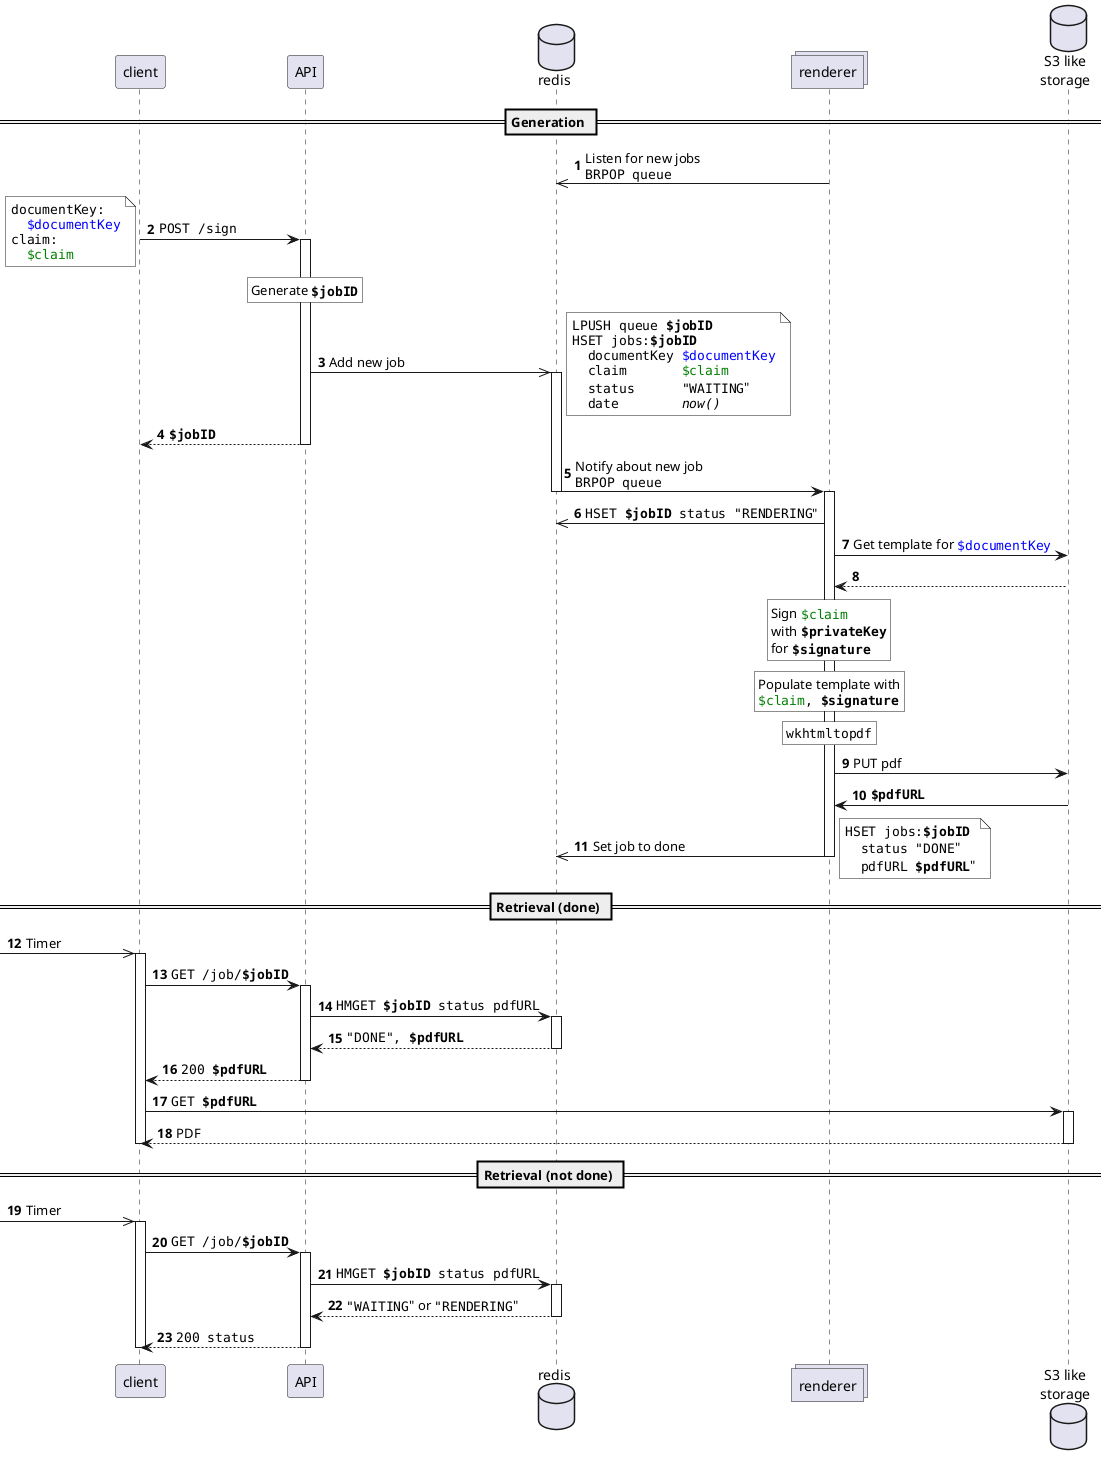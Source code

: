 @startuml runtime-signing

autonumber
skinparam NoteBackgroundColor #White

participant client
participant API
database redis
collections renderer
database "S3 like\nstorage" as storage 

== Generation ==

renderer ->> redis: Listen for new jobs\n""BRPOP queue""

client -> API++: ""POST /sign""
note left
""documentKey: ""
""  <color:blue>$documentKey""
""claim:""
""  <color:green>$claim""
end note

rnote over API: Generate ""**$jobID**""

API ->> redis++: Add new job
note right
""LPUSH queue **$jobID**""
""HSET jobs:**$jobID**""
""  documentKey <color:blue>$documentKey""
""  claim       <color:green>$claim""
""  status      "WAITING"""
""  date        //now()//""
end note
API --> client--: ""**$jobID**""

redis -> renderer--++: Notify about new job\n""BRPOP queue""
renderer ->> redis: ""HSET **$jobID** status "RENDERING"""
renderer -> storage: Get template for ""<color:blue>$documentKey""
storage --> renderer

rnote over renderer: Sign ""<color:green>$claim""\nwith ""**$privateKey**""\nfor ""**$signature**""
rnote over renderer: Populate template with\n""<color:green>$claim</color>, **$signature**""
rnote over renderer: ""wkhtmltopdf""

renderer -> storage: PUT pdf
storage -> renderer: ""**$pdfURL**""

renderer ->> redis--: Set job to done

note right
""HSET jobs:**$jobID**""
""  status "DONE"""
""  pdfURL **$pdfURL**"""
end note

== Retrieval (done) ==

[->> client++: Timer
client -> API++: ""GET /job/**$jobID**""
API -> redis++: ""HMGET **$jobID** status pdfURL""
return """DONE", **$pdfURL**""
return ""200 **$pdfURL**""
client -> storage++: ""GET **$pdfURL**""
return PDF
deactivate client

== Retrieval (not done) ==
[->> client++: Timer
client -> API++: ""GET /job/**$jobID**""
API -> redis++: ""HMGET **$jobID** status pdfURL""
return """WAITING""" or """RENDERING"""
return ""200 status""
deactivate client
@enduml
